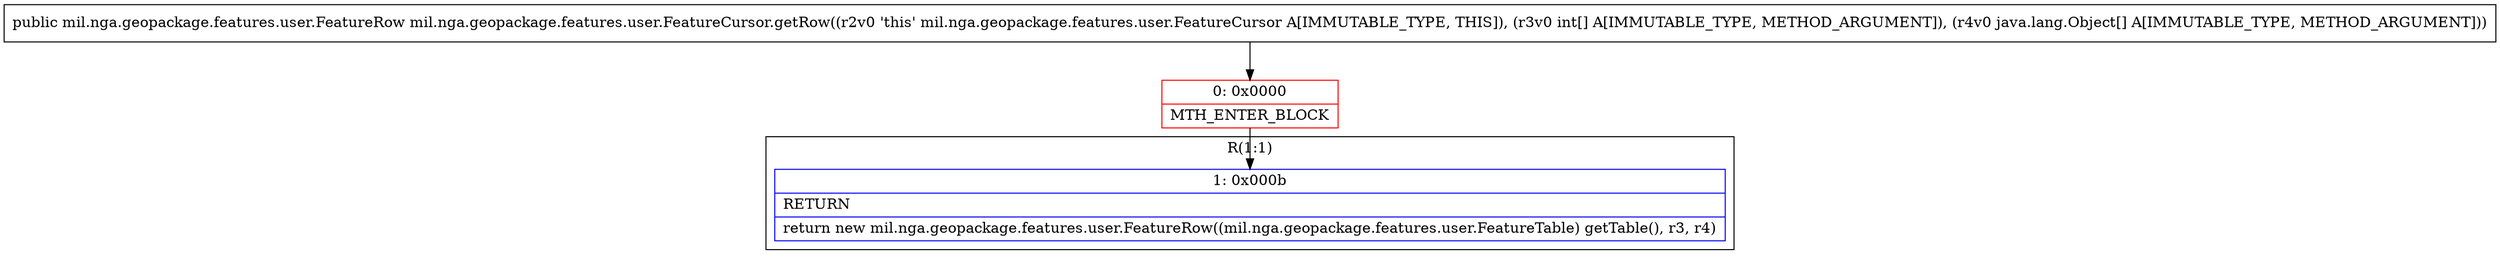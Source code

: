 digraph "CFG formil.nga.geopackage.features.user.FeatureCursor.getRow([I[Ljava\/lang\/Object;)Lmil\/nga\/geopackage\/features\/user\/FeatureRow;" {
subgraph cluster_Region_888046662 {
label = "R(1:1)";
node [shape=record,color=blue];
Node_1 [shape=record,label="{1\:\ 0x000b|RETURN\l|return new mil.nga.geopackage.features.user.FeatureRow((mil.nga.geopackage.features.user.FeatureTable) getTable(), r3, r4)\l}"];
}
Node_0 [shape=record,color=red,label="{0\:\ 0x0000|MTH_ENTER_BLOCK\l}"];
MethodNode[shape=record,label="{public mil.nga.geopackage.features.user.FeatureRow mil.nga.geopackage.features.user.FeatureCursor.getRow((r2v0 'this' mil.nga.geopackage.features.user.FeatureCursor A[IMMUTABLE_TYPE, THIS]), (r3v0 int[] A[IMMUTABLE_TYPE, METHOD_ARGUMENT]), (r4v0 java.lang.Object[] A[IMMUTABLE_TYPE, METHOD_ARGUMENT])) }"];
MethodNode -> Node_0;
Node_0 -> Node_1;
}

